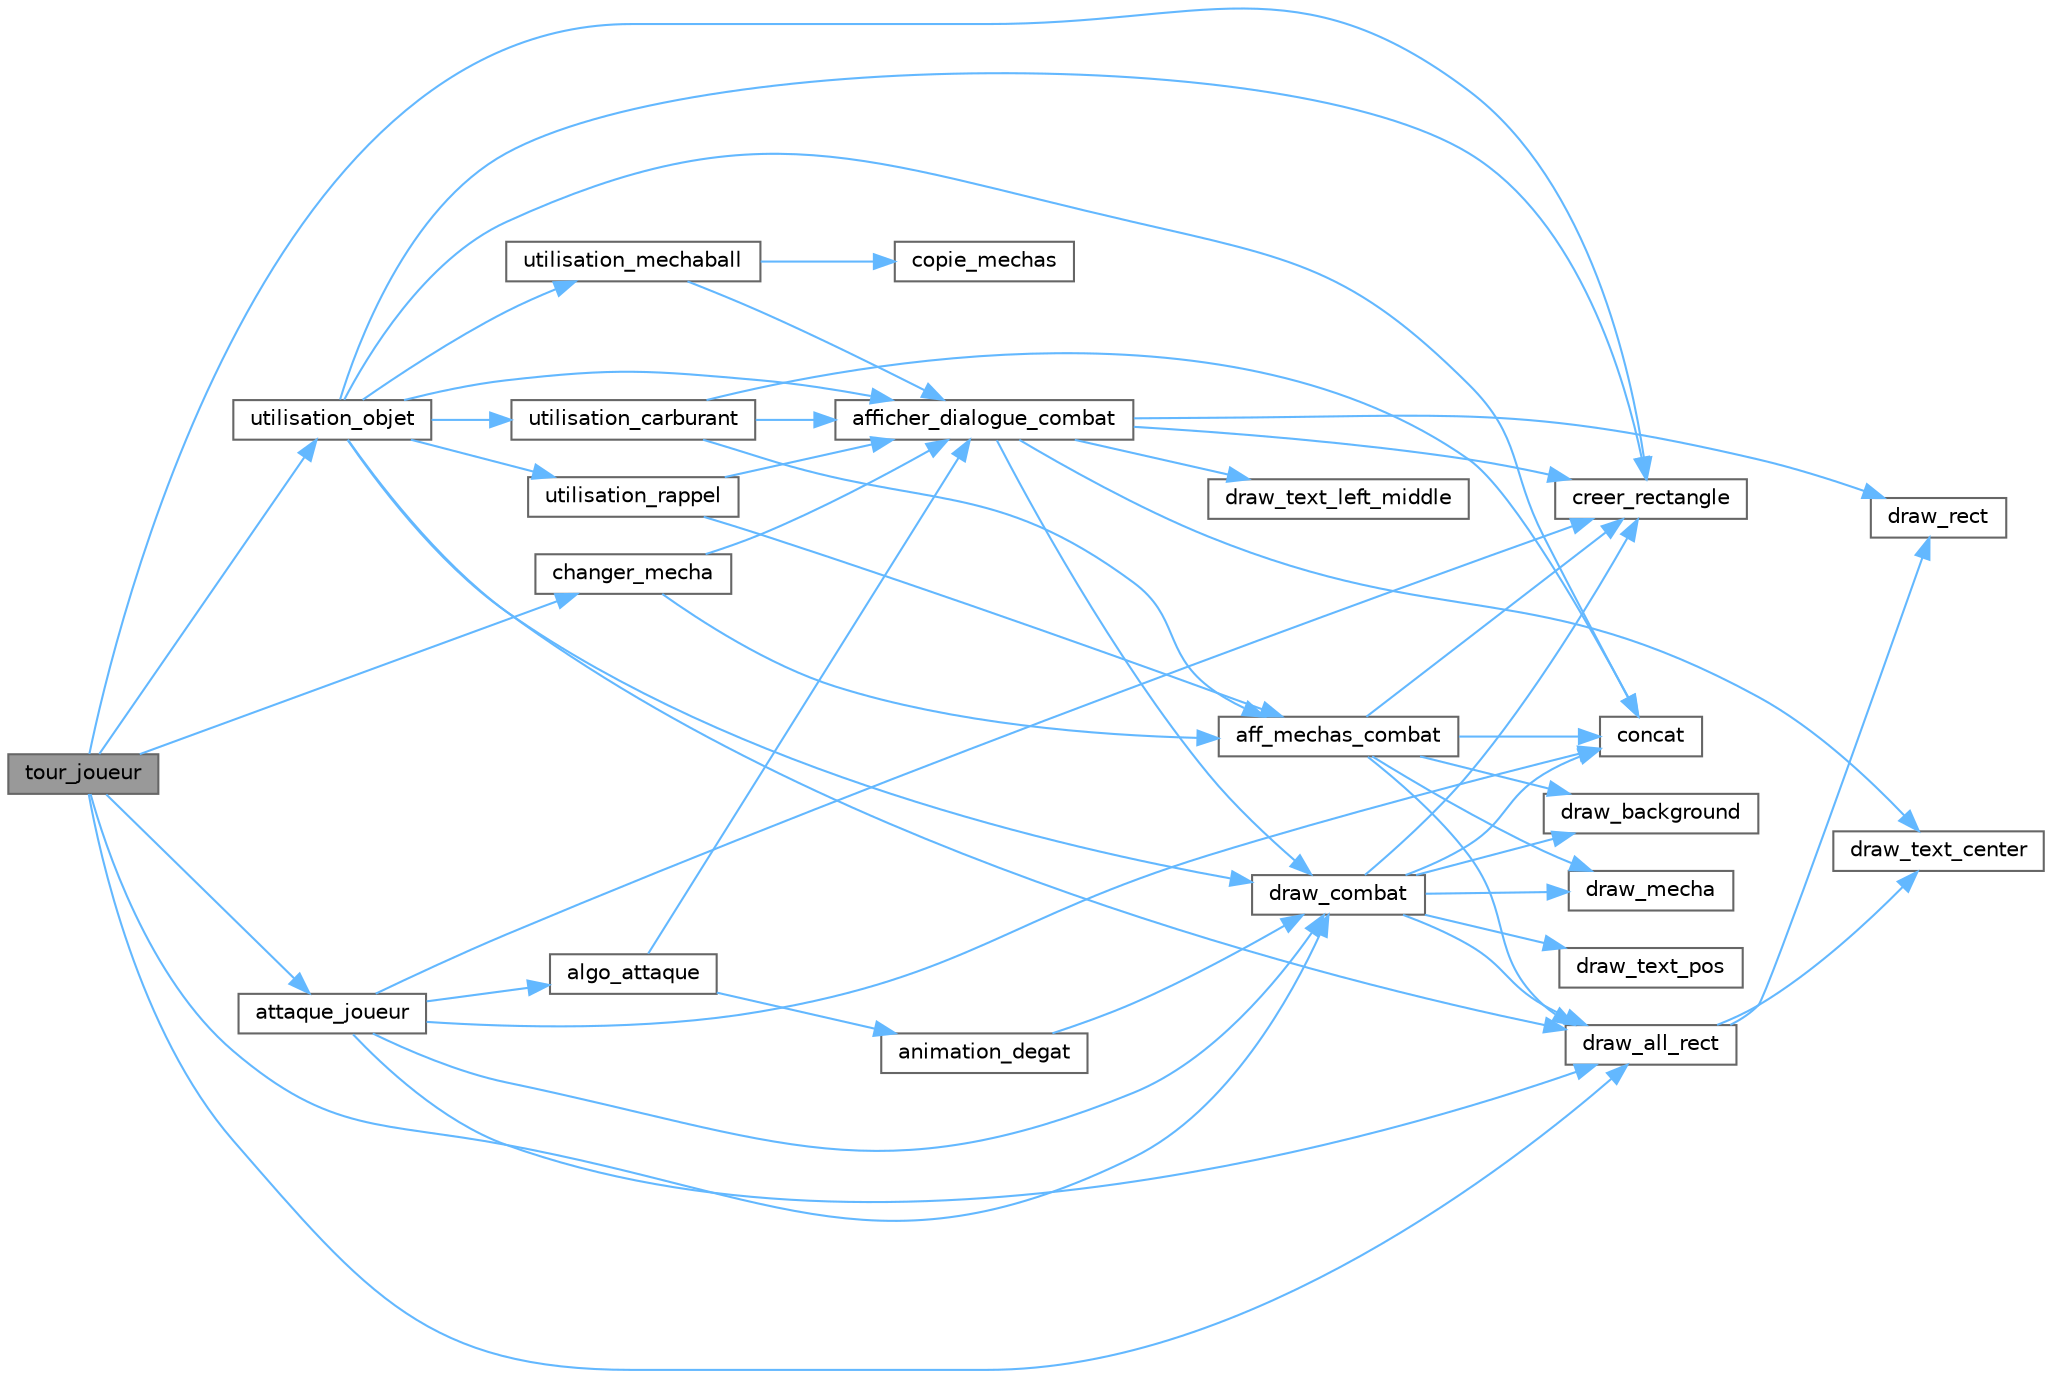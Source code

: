 digraph "tour_joueur"
{
 // LATEX_PDF_SIZE
  bgcolor="transparent";
  edge [fontname=Helvetica,fontsize=10,labelfontname=Helvetica,labelfontsize=10];
  node [fontname=Helvetica,fontsize=10,shape=box,height=0.2,width=0.4];
  rankdir="LR";
  Node1 [id="Node000001",label="tour_joueur",height=0.2,width=0.4,color="gray40", fillcolor="grey60", style="filled", fontcolor="black",tooltip="Gère le tour du joueur lors d'un combat contre un Mécha sauvage ou un PNJ."];
  Node1 -> Node2 [id="edge50_Node000001_Node000002",color="steelblue1",style="solid",tooltip=" "];
  Node2 [id="Node000002",label="attaque_joueur",height=0.2,width=0.4,color="grey40", fillcolor="white", style="filled",URL="$combat_8c.html#aeabe45f0372840462d595a801345672b",tooltip="Affiche l'interface permettant au joueur de choisir et effectuer une attaque durant un combat."];
  Node2 -> Node3 [id="edge51_Node000002_Node000003",color="steelblue1",style="solid",tooltip=" "];
  Node3 [id="Node000003",label="algo_attaque",height=0.2,width=0.4,color="grey40", fillcolor="white", style="filled",URL="$combat_8c.html#a8c19b3bf83d09e9fb4b596cd4ff45219",tooltip="Calcule et applique les effets d'une attaque lors d'un combat entre deux Mechas."];
  Node3 -> Node4 [id="edge52_Node000003_Node000004",color="steelblue1",style="solid",tooltip=" "];
  Node4 [id="Node000004",label="afficher_dialogue_combat",height=0.2,width=0.4,color="grey40", fillcolor="white", style="filled",URL="$affichage_8c.html#a1091893e7df87a967b878919b232b0d5",tooltip="Affiche un dialogue interactif durant un combat entre deux Méchas."];
  Node4 -> Node5 [id="edge53_Node000004_Node000005",color="steelblue1",style="solid",tooltip=" "];
  Node5 [id="Node000005",label="creer_rectangle",height=0.2,width=0.4,color="grey40", fillcolor="white", style="filled",URL="$affichage_8c.html#a7290dad76779d8dd7f48366a16812be8",tooltip="Initialise un rectangle avec ses dimensions, sa couleur et un texte optionnel."];
  Node4 -> Node6 [id="edge54_Node000004_Node000006",color="steelblue1",style="solid",tooltip=" "];
  Node6 [id="Node000006",label="draw_combat",height=0.2,width=0.4,color="grey40", fillcolor="white", style="filled",URL="$combat_8c.html#a159b2a6408c605d1fc9432689f92e3cb",tooltip="Affiche à l'écran tous les éléments graphiques d'un combat entre deux Mechas."];
  Node6 -> Node7 [id="edge55_Node000006_Node000007",color="steelblue1",style="solid",tooltip=" "];
  Node7 [id="Node000007",label="concat",height=0.2,width=0.4,color="grey40", fillcolor="white", style="filled",URL="$affichage_8c.html#afc970416ff2ee1d9f8351a288625f23a",tooltip="Concatène un entier à la fin d'une chaîne de caractères."];
  Node6 -> Node5 [id="edge56_Node000006_Node000005",color="steelblue1",style="solid",tooltip=" "];
  Node6 -> Node8 [id="edge57_Node000006_Node000008",color="steelblue1",style="solid",tooltip=" "];
  Node8 [id="Node000008",label="draw_all_rect",height=0.2,width=0.4,color="grey40", fillcolor="white", style="filled",URL="$affichage_8c.html#a4f7e45e8554e8971bdba352cf9838405",tooltip="Dessine plusieurs rectangles avec leurs textes centrés."];
  Node8 -> Node9 [id="edge58_Node000008_Node000009",color="steelblue1",style="solid",tooltip=" "];
  Node9 [id="Node000009",label="draw_rect",height=0.2,width=0.4,color="grey40", fillcolor="white", style="filled",URL="$affichage_8c.html#ab542b24175a0231f8530346fc8ab790f",tooltip="Dessine un rectangle coloré et son texte associé si présent."];
  Node8 -> Node10 [id="edge59_Node000008_Node000010",color="steelblue1",style="solid",tooltip=" "];
  Node10 [id="Node000010",label="draw_text_center",height=0.2,width=0.4,color="grey40", fillcolor="white", style="filled",URL="$affichage_8c.html#a390da1c2cd15fd5355de26bd34b3d3dc",tooltip="Dessine du texte centré dans un rectangle, ligne par ligne si nécessaire."];
  Node6 -> Node11 [id="edge60_Node000006_Node000011",color="steelblue1",style="solid",tooltip=" "];
  Node11 [id="Node000011",label="draw_background",height=0.2,width=0.4,color="grey40", fillcolor="white", style="filled",URL="$affichage_8c.html#a3d385ca0396c4c2b3001371505a410e4",tooltip="Affiche l'arrière-plan (background) actuel du jeu."];
  Node6 -> Node12 [id="edge61_Node000006_Node000012",color="steelblue1",style="solid",tooltip=" "];
  Node12 [id="Node000012",label="draw_mecha",height=0.2,width=0.4,color="grey40", fillcolor="white", style="filled",URL="$affichage_8c.html#ae63215d67a18f635b3a1c2e1464a0a6f",tooltip="Dessine un Mécha à l'écran avec la texture correspondant à son orientation."];
  Node6 -> Node13 [id="edge62_Node000006_Node000013",color="steelblue1",style="solid",tooltip=" "];
  Node13 [id="Node000013",label="draw_text_pos",height=0.2,width=0.4,color="grey40", fillcolor="white", style="filled",URL="$affichage_8c.html#ac0e780352c4ab1739b9e31be92740c2d",tooltip="Dessine du texte à une position spécifique à l'écran, avec gestion des retours à la ligne."];
  Node4 -> Node9 [id="edge63_Node000004_Node000009",color="steelblue1",style="solid",tooltip=" "];
  Node4 -> Node10 [id="edge64_Node000004_Node000010",color="steelblue1",style="solid",tooltip=" "];
  Node4 -> Node14 [id="edge65_Node000004_Node000014",color="steelblue1",style="solid",tooltip=" "];
  Node14 [id="Node000014",label="draw_text_left_middle",height=0.2,width=0.4,color="grey40", fillcolor="white", style="filled",URL="$affichage_8c.html#ab54c358911a2ed823f20797846583531",tooltip="Dessine un texte centré verticalement et aligné à gauche dans un rectangle."];
  Node3 -> Node15 [id="edge66_Node000003_Node000015",color="steelblue1",style="solid",tooltip=" "];
  Node15 [id="Node000015",label="animation_degat",height=0.2,width=0.4,color="grey40", fillcolor="white", style="filled",URL="$combat_8c.html#ab9469ab4f84b56a27ef05848c4a78cb9",tooltip="Anime visuellement la diminution progressive des PV d'un Mecha durant un combat."];
  Node15 -> Node6 [id="edge67_Node000015_Node000006",color="steelblue1",style="solid",tooltip=" "];
  Node2 -> Node7 [id="edge68_Node000002_Node000007",color="steelblue1",style="solid",tooltip=" "];
  Node2 -> Node5 [id="edge69_Node000002_Node000005",color="steelblue1",style="solid",tooltip=" "];
  Node2 -> Node8 [id="edge70_Node000002_Node000008",color="steelblue1",style="solid",tooltip=" "];
  Node2 -> Node6 [id="edge71_Node000002_Node000006",color="steelblue1",style="solid",tooltip=" "];
  Node1 -> Node16 [id="edge72_Node000001_Node000016",color="steelblue1",style="solid",tooltip=" "];
  Node16 [id="Node000016",label="changer_mecha",height=0.2,width=0.4,color="grey40", fillcolor="white", style="filled",URL="$combat_8c.html#a16e4593cbfaef36a7cc088aa6bef48c0",tooltip="Permet au joueur de changer le Mecha actif pendant un combat."];
  Node16 -> Node17 [id="edge73_Node000016_Node000017",color="steelblue1",style="solid",tooltip=" "];
  Node17 [id="Node000017",label="aff_mechas_combat",height=0.2,width=0.4,color="grey40", fillcolor="white", style="filled",URL="$combat_8c.html#a30cb93b663d557e0e81271f956c24379",tooltip="Affiche l'interface de sélection du Mecha du joueur durant un combat."];
  Node17 -> Node7 [id="edge74_Node000017_Node000007",color="steelblue1",style="solid",tooltip=" "];
  Node17 -> Node5 [id="edge75_Node000017_Node000005",color="steelblue1",style="solid",tooltip=" "];
  Node17 -> Node8 [id="edge76_Node000017_Node000008",color="steelblue1",style="solid",tooltip=" "];
  Node17 -> Node11 [id="edge77_Node000017_Node000011",color="steelblue1",style="solid",tooltip=" "];
  Node17 -> Node12 [id="edge78_Node000017_Node000012",color="steelblue1",style="solid",tooltip=" "];
  Node16 -> Node4 [id="edge79_Node000016_Node000004",color="steelblue1",style="solid",tooltip=" "];
  Node1 -> Node5 [id="edge80_Node000001_Node000005",color="steelblue1",style="solid",tooltip=" "];
  Node1 -> Node8 [id="edge81_Node000001_Node000008",color="steelblue1",style="solid",tooltip=" "];
  Node1 -> Node6 [id="edge82_Node000001_Node000006",color="steelblue1",style="solid",tooltip=" "];
  Node1 -> Node18 [id="edge83_Node000001_Node000018",color="steelblue1",style="solid",tooltip=" "];
  Node18 [id="Node000018",label="utilisation_objet",height=0.2,width=0.4,color="grey40", fillcolor="white", style="filled",URL="$combat_8c.html#ae82c6dcf76c1412964511d71b75c637e",tooltip="Affiche l'interface d'utilisation d'objets pendant un combat."];
  Node18 -> Node4 [id="edge84_Node000018_Node000004",color="steelblue1",style="solid",tooltip=" "];
  Node18 -> Node7 [id="edge85_Node000018_Node000007",color="steelblue1",style="solid",tooltip=" "];
  Node18 -> Node5 [id="edge86_Node000018_Node000005",color="steelblue1",style="solid",tooltip=" "];
  Node18 -> Node8 [id="edge87_Node000018_Node000008",color="steelblue1",style="solid",tooltip=" "];
  Node18 -> Node6 [id="edge88_Node000018_Node000006",color="steelblue1",style="solid",tooltip=" "];
  Node18 -> Node19 [id="edge89_Node000018_Node000019",color="steelblue1",style="solid",tooltip=" "];
  Node19 [id="Node000019",label="utilisation_carburant",height=0.2,width=0.4,color="grey40", fillcolor="white", style="filled",URL="$combat_8c.html#a7f2daafca6455a03963db8f32d8a8d10",tooltip="Gère l'utilisation d'un objet \"carburant\" durant un combat."];
  Node19 -> Node17 [id="edge90_Node000019_Node000017",color="steelblue1",style="solid",tooltip=" "];
  Node19 -> Node4 [id="edge91_Node000019_Node000004",color="steelblue1",style="solid",tooltip=" "];
  Node19 -> Node7 [id="edge92_Node000019_Node000007",color="steelblue1",style="solid",tooltip=" "];
  Node18 -> Node20 [id="edge93_Node000018_Node000020",color="steelblue1",style="solid",tooltip=" "];
  Node20 [id="Node000020",label="utilisation_mechaball",height=0.2,width=0.4,color="grey40", fillcolor="white", style="filled",URL="$combat_8c.html#a53bf2250ba00b21dceed166fa59bd150",tooltip="Gère l'utilisation d'une \"mechaball\" pour capturer un Mecha adverse durant un combat."];
  Node20 -> Node4 [id="edge94_Node000020_Node000004",color="steelblue1",style="solid",tooltip=" "];
  Node20 -> Node21 [id="edge95_Node000020_Node000021",color="steelblue1",style="solid",tooltip=" "];
  Node21 [id="Node000021",label="copie_mechas",height=0.2,width=0.4,color="grey40", fillcolor="white", style="filled",URL="$pointDePassage_8c.html#af6656571e1d9901fcca65ffc7217aabb",tooltip="Copie intégralement les attributs d'un Mecha vers l'équipe du joueur."];
  Node18 -> Node22 [id="edge96_Node000018_Node000022",color="steelblue1",style="solid",tooltip=" "];
  Node22 [id="Node000022",label="utilisation_rappel",height=0.2,width=0.4,color="grey40", fillcolor="white", style="filled",URL="$combat_8c.html#afff6b8b516af5c46c938f407788d1b5f",tooltip="Gère l'utilisation d'un objet \"rappel\" durant un combat."];
  Node22 -> Node17 [id="edge97_Node000022_Node000017",color="steelblue1",style="solid",tooltip=" "];
  Node22 -> Node4 [id="edge98_Node000022_Node000004",color="steelblue1",style="solid",tooltip=" "];
}

